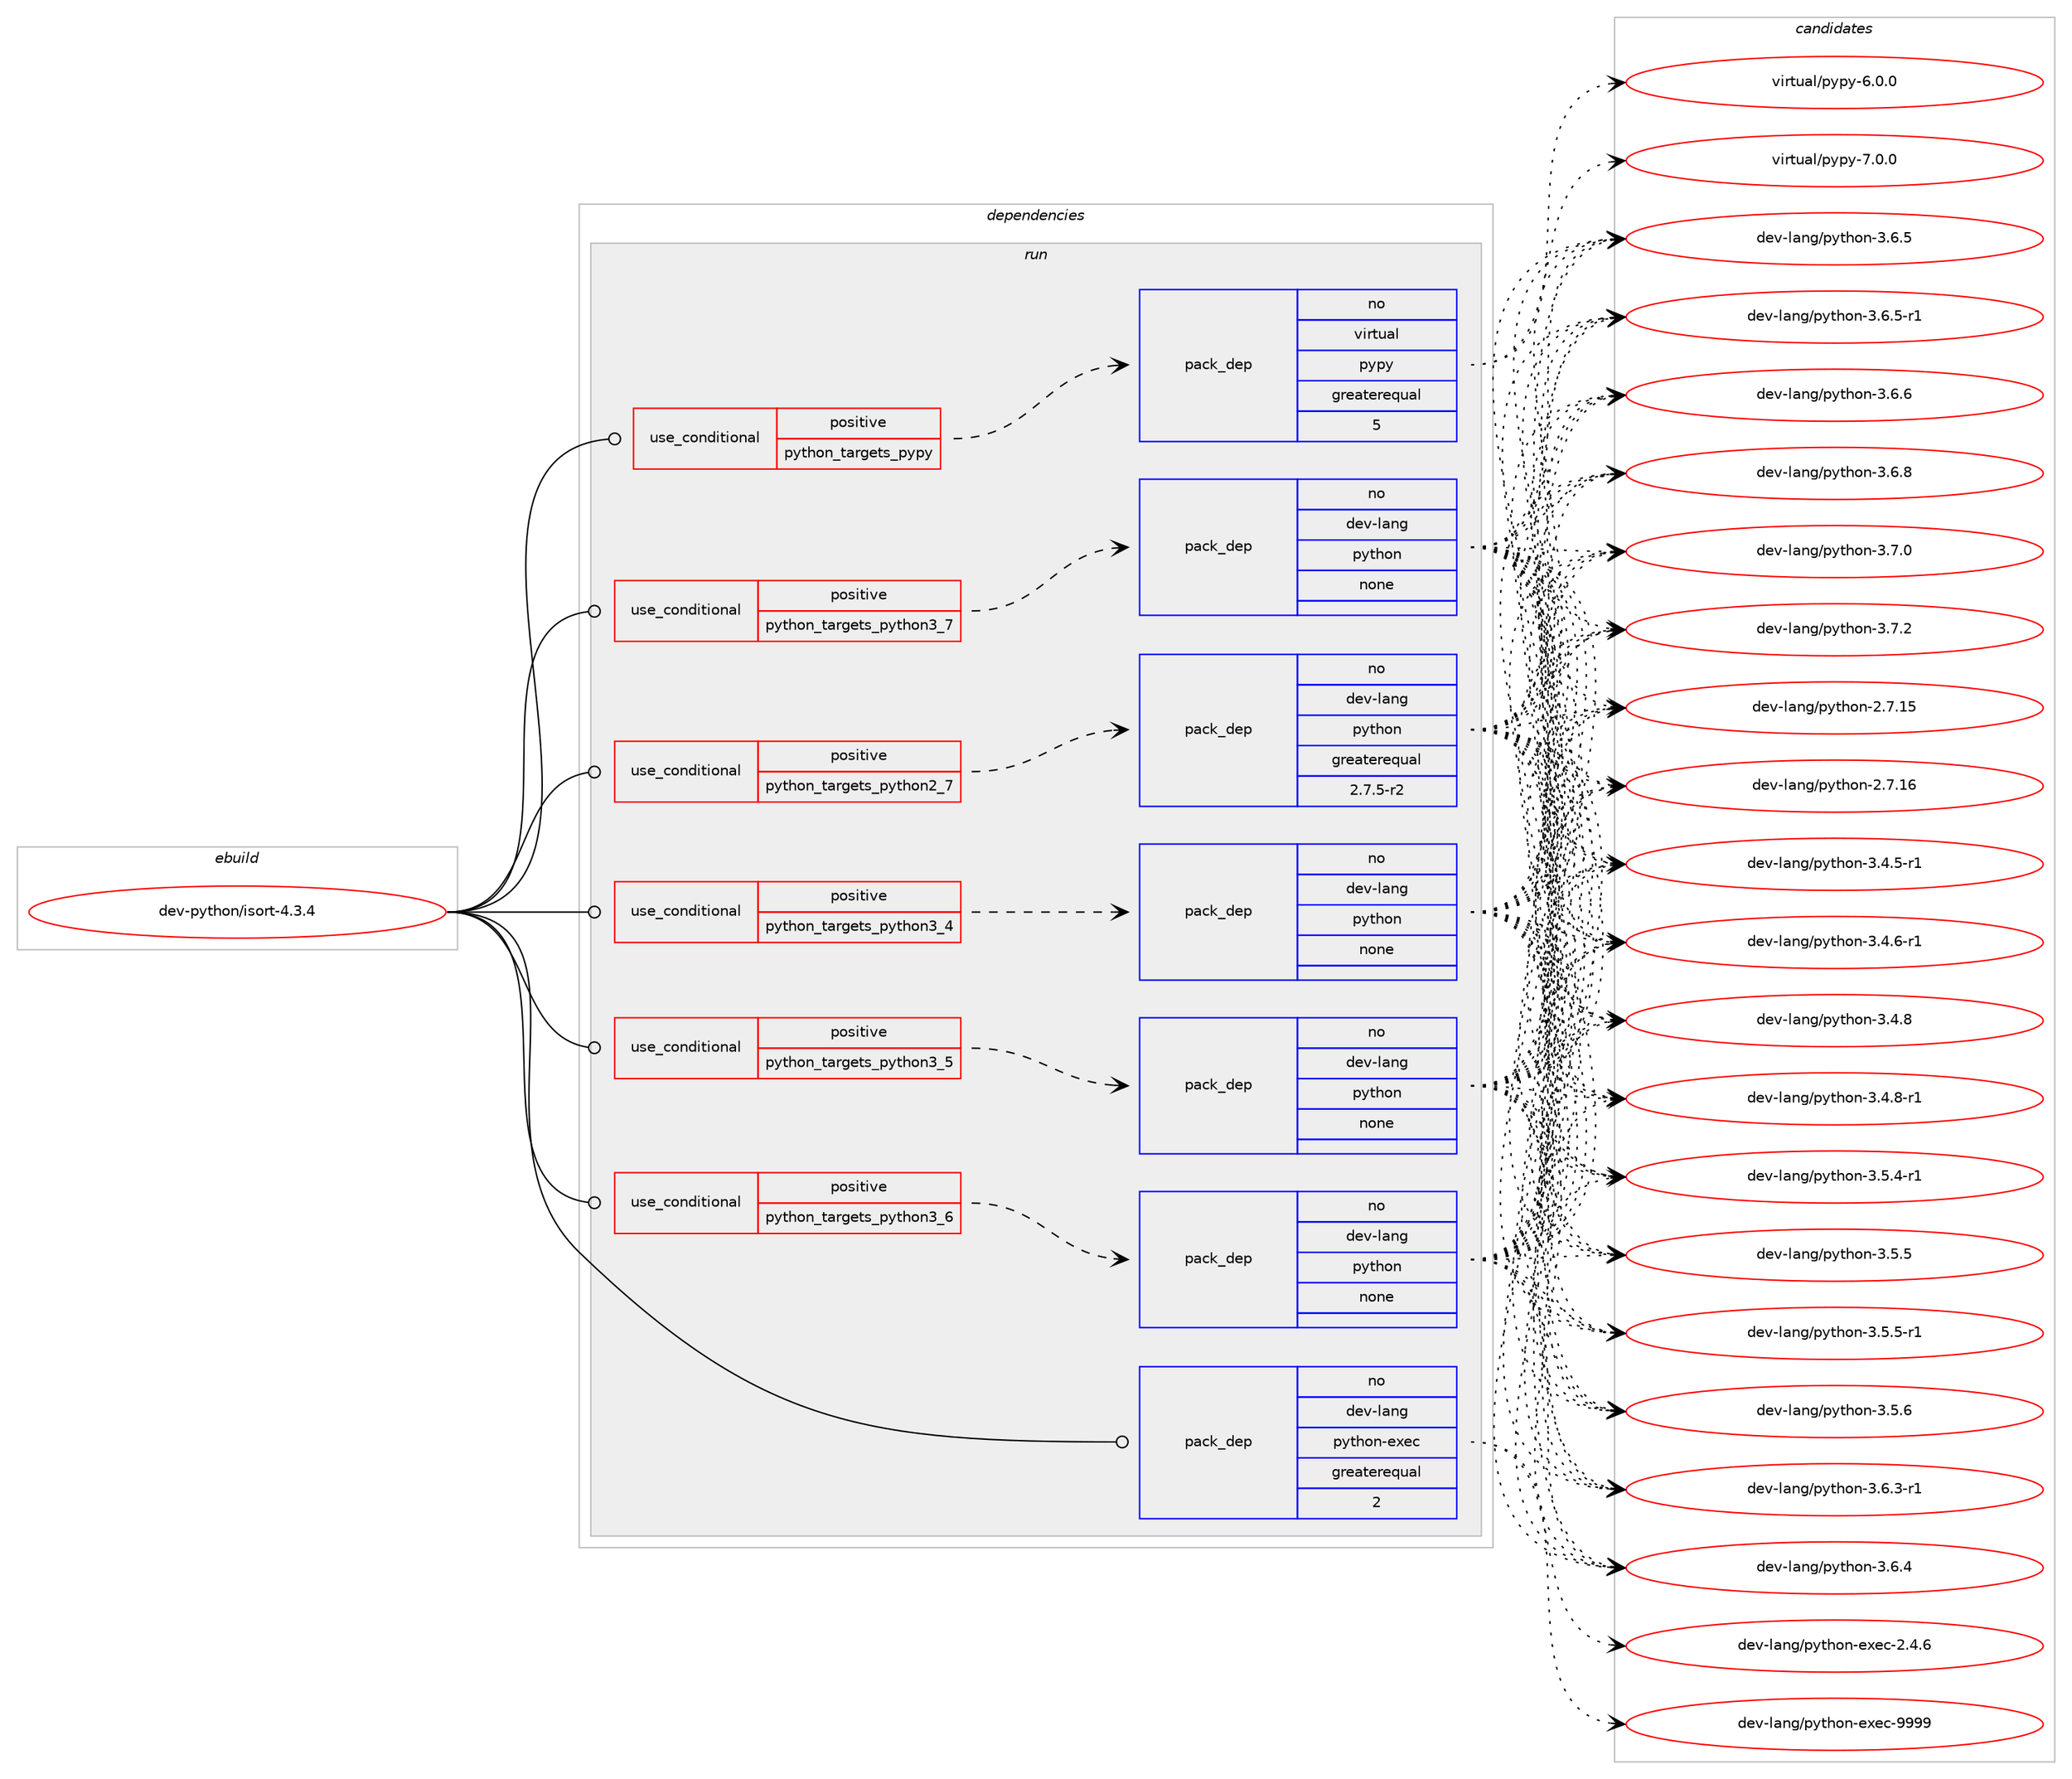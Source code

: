 digraph prolog {

# *************
# Graph options
# *************

newrank=true;
concentrate=true;
compound=true;
graph [rankdir=LR,fontname=Helvetica,fontsize=10,ranksep=1.5];#, ranksep=2.5, nodesep=0.2];
edge  [arrowhead=vee];
node  [fontname=Helvetica,fontsize=10];

# **********
# The ebuild
# **********

subgraph cluster_leftcol {
color=gray;
rank=same;
label=<<i>ebuild</i>>;
id [label="dev-python/isort-4.3.4", color=red, width=4, href="../dev-python/isort-4.3.4.svg"];
}

# ****************
# The dependencies
# ****************

subgraph cluster_midcol {
color=gray;
label=<<i>dependencies</i>>;
subgraph cluster_compile {
fillcolor="#eeeeee";
style=filled;
label=<<i>compile</i>>;
}
subgraph cluster_compileandrun {
fillcolor="#eeeeee";
style=filled;
label=<<i>compile and run</i>>;
}
subgraph cluster_run {
fillcolor="#eeeeee";
style=filled;
label=<<i>run</i>>;
subgraph cond376053 {
dependency1414632 [label=<<TABLE BORDER="0" CELLBORDER="1" CELLSPACING="0" CELLPADDING="4"><TR><TD ROWSPAN="3" CELLPADDING="10">use_conditional</TD></TR><TR><TD>positive</TD></TR><TR><TD>python_targets_pypy</TD></TR></TABLE>>, shape=none, color=red];
subgraph pack1015310 {
dependency1414633 [label=<<TABLE BORDER="0" CELLBORDER="1" CELLSPACING="0" CELLPADDING="4" WIDTH="220"><TR><TD ROWSPAN="6" CELLPADDING="30">pack_dep</TD></TR><TR><TD WIDTH="110">no</TD></TR><TR><TD>virtual</TD></TR><TR><TD>pypy</TD></TR><TR><TD>greaterequal</TD></TR><TR><TD>5</TD></TR></TABLE>>, shape=none, color=blue];
}
dependency1414632:e -> dependency1414633:w [weight=20,style="dashed",arrowhead="vee"];
}
id:e -> dependency1414632:w [weight=20,style="solid",arrowhead="odot"];
subgraph cond376054 {
dependency1414634 [label=<<TABLE BORDER="0" CELLBORDER="1" CELLSPACING="0" CELLPADDING="4"><TR><TD ROWSPAN="3" CELLPADDING="10">use_conditional</TD></TR><TR><TD>positive</TD></TR><TR><TD>python_targets_python2_7</TD></TR></TABLE>>, shape=none, color=red];
subgraph pack1015311 {
dependency1414635 [label=<<TABLE BORDER="0" CELLBORDER="1" CELLSPACING="0" CELLPADDING="4" WIDTH="220"><TR><TD ROWSPAN="6" CELLPADDING="30">pack_dep</TD></TR><TR><TD WIDTH="110">no</TD></TR><TR><TD>dev-lang</TD></TR><TR><TD>python</TD></TR><TR><TD>greaterequal</TD></TR><TR><TD>2.7.5-r2</TD></TR></TABLE>>, shape=none, color=blue];
}
dependency1414634:e -> dependency1414635:w [weight=20,style="dashed",arrowhead="vee"];
}
id:e -> dependency1414634:w [weight=20,style="solid",arrowhead="odot"];
subgraph cond376055 {
dependency1414636 [label=<<TABLE BORDER="0" CELLBORDER="1" CELLSPACING="0" CELLPADDING="4"><TR><TD ROWSPAN="3" CELLPADDING="10">use_conditional</TD></TR><TR><TD>positive</TD></TR><TR><TD>python_targets_python3_4</TD></TR></TABLE>>, shape=none, color=red];
subgraph pack1015312 {
dependency1414637 [label=<<TABLE BORDER="0" CELLBORDER="1" CELLSPACING="0" CELLPADDING="4" WIDTH="220"><TR><TD ROWSPAN="6" CELLPADDING="30">pack_dep</TD></TR><TR><TD WIDTH="110">no</TD></TR><TR><TD>dev-lang</TD></TR><TR><TD>python</TD></TR><TR><TD>none</TD></TR><TR><TD></TD></TR></TABLE>>, shape=none, color=blue];
}
dependency1414636:e -> dependency1414637:w [weight=20,style="dashed",arrowhead="vee"];
}
id:e -> dependency1414636:w [weight=20,style="solid",arrowhead="odot"];
subgraph cond376056 {
dependency1414638 [label=<<TABLE BORDER="0" CELLBORDER="1" CELLSPACING="0" CELLPADDING="4"><TR><TD ROWSPAN="3" CELLPADDING="10">use_conditional</TD></TR><TR><TD>positive</TD></TR><TR><TD>python_targets_python3_5</TD></TR></TABLE>>, shape=none, color=red];
subgraph pack1015313 {
dependency1414639 [label=<<TABLE BORDER="0" CELLBORDER="1" CELLSPACING="0" CELLPADDING="4" WIDTH="220"><TR><TD ROWSPAN="6" CELLPADDING="30">pack_dep</TD></TR><TR><TD WIDTH="110">no</TD></TR><TR><TD>dev-lang</TD></TR><TR><TD>python</TD></TR><TR><TD>none</TD></TR><TR><TD></TD></TR></TABLE>>, shape=none, color=blue];
}
dependency1414638:e -> dependency1414639:w [weight=20,style="dashed",arrowhead="vee"];
}
id:e -> dependency1414638:w [weight=20,style="solid",arrowhead="odot"];
subgraph cond376057 {
dependency1414640 [label=<<TABLE BORDER="0" CELLBORDER="1" CELLSPACING="0" CELLPADDING="4"><TR><TD ROWSPAN="3" CELLPADDING="10">use_conditional</TD></TR><TR><TD>positive</TD></TR><TR><TD>python_targets_python3_6</TD></TR></TABLE>>, shape=none, color=red];
subgraph pack1015314 {
dependency1414641 [label=<<TABLE BORDER="0" CELLBORDER="1" CELLSPACING="0" CELLPADDING="4" WIDTH="220"><TR><TD ROWSPAN="6" CELLPADDING="30">pack_dep</TD></TR><TR><TD WIDTH="110">no</TD></TR><TR><TD>dev-lang</TD></TR><TR><TD>python</TD></TR><TR><TD>none</TD></TR><TR><TD></TD></TR></TABLE>>, shape=none, color=blue];
}
dependency1414640:e -> dependency1414641:w [weight=20,style="dashed",arrowhead="vee"];
}
id:e -> dependency1414640:w [weight=20,style="solid",arrowhead="odot"];
subgraph cond376058 {
dependency1414642 [label=<<TABLE BORDER="0" CELLBORDER="1" CELLSPACING="0" CELLPADDING="4"><TR><TD ROWSPAN="3" CELLPADDING="10">use_conditional</TD></TR><TR><TD>positive</TD></TR><TR><TD>python_targets_python3_7</TD></TR></TABLE>>, shape=none, color=red];
subgraph pack1015315 {
dependency1414643 [label=<<TABLE BORDER="0" CELLBORDER="1" CELLSPACING="0" CELLPADDING="4" WIDTH="220"><TR><TD ROWSPAN="6" CELLPADDING="30">pack_dep</TD></TR><TR><TD WIDTH="110">no</TD></TR><TR><TD>dev-lang</TD></TR><TR><TD>python</TD></TR><TR><TD>none</TD></TR><TR><TD></TD></TR></TABLE>>, shape=none, color=blue];
}
dependency1414642:e -> dependency1414643:w [weight=20,style="dashed",arrowhead="vee"];
}
id:e -> dependency1414642:w [weight=20,style="solid",arrowhead="odot"];
subgraph pack1015316 {
dependency1414644 [label=<<TABLE BORDER="0" CELLBORDER="1" CELLSPACING="0" CELLPADDING="4" WIDTH="220"><TR><TD ROWSPAN="6" CELLPADDING="30">pack_dep</TD></TR><TR><TD WIDTH="110">no</TD></TR><TR><TD>dev-lang</TD></TR><TR><TD>python-exec</TD></TR><TR><TD>greaterequal</TD></TR><TR><TD>2</TD></TR></TABLE>>, shape=none, color=blue];
}
id:e -> dependency1414644:w [weight=20,style="solid",arrowhead="odot"];
}
}

# **************
# The candidates
# **************

subgraph cluster_choices {
rank=same;
color=gray;
label=<<i>candidates</i>>;

subgraph choice1015310 {
color=black;
nodesep=1;
choice1181051141161179710847112121112121455446484648 [label="virtual/pypy-6.0.0", color=red, width=4,href="../virtual/pypy-6.0.0.svg"];
choice1181051141161179710847112121112121455546484648 [label="virtual/pypy-7.0.0", color=red, width=4,href="../virtual/pypy-7.0.0.svg"];
dependency1414633:e -> choice1181051141161179710847112121112121455446484648:w [style=dotted,weight="100"];
dependency1414633:e -> choice1181051141161179710847112121112121455546484648:w [style=dotted,weight="100"];
}
subgraph choice1015311 {
color=black;
nodesep=1;
choice10010111845108971101034711212111610411111045504655464953 [label="dev-lang/python-2.7.15", color=red, width=4,href="../dev-lang/python-2.7.15.svg"];
choice10010111845108971101034711212111610411111045504655464954 [label="dev-lang/python-2.7.16", color=red, width=4,href="../dev-lang/python-2.7.16.svg"];
choice1001011184510897110103471121211161041111104551465246534511449 [label="dev-lang/python-3.4.5-r1", color=red, width=4,href="../dev-lang/python-3.4.5-r1.svg"];
choice1001011184510897110103471121211161041111104551465246544511449 [label="dev-lang/python-3.4.6-r1", color=red, width=4,href="../dev-lang/python-3.4.6-r1.svg"];
choice100101118451089711010347112121116104111110455146524656 [label="dev-lang/python-3.4.8", color=red, width=4,href="../dev-lang/python-3.4.8.svg"];
choice1001011184510897110103471121211161041111104551465246564511449 [label="dev-lang/python-3.4.8-r1", color=red, width=4,href="../dev-lang/python-3.4.8-r1.svg"];
choice1001011184510897110103471121211161041111104551465346524511449 [label="dev-lang/python-3.5.4-r1", color=red, width=4,href="../dev-lang/python-3.5.4-r1.svg"];
choice100101118451089711010347112121116104111110455146534653 [label="dev-lang/python-3.5.5", color=red, width=4,href="../dev-lang/python-3.5.5.svg"];
choice1001011184510897110103471121211161041111104551465346534511449 [label="dev-lang/python-3.5.5-r1", color=red, width=4,href="../dev-lang/python-3.5.5-r1.svg"];
choice100101118451089711010347112121116104111110455146534654 [label="dev-lang/python-3.5.6", color=red, width=4,href="../dev-lang/python-3.5.6.svg"];
choice1001011184510897110103471121211161041111104551465446514511449 [label="dev-lang/python-3.6.3-r1", color=red, width=4,href="../dev-lang/python-3.6.3-r1.svg"];
choice100101118451089711010347112121116104111110455146544652 [label="dev-lang/python-3.6.4", color=red, width=4,href="../dev-lang/python-3.6.4.svg"];
choice100101118451089711010347112121116104111110455146544653 [label="dev-lang/python-3.6.5", color=red, width=4,href="../dev-lang/python-3.6.5.svg"];
choice1001011184510897110103471121211161041111104551465446534511449 [label="dev-lang/python-3.6.5-r1", color=red, width=4,href="../dev-lang/python-3.6.5-r1.svg"];
choice100101118451089711010347112121116104111110455146544654 [label="dev-lang/python-3.6.6", color=red, width=4,href="../dev-lang/python-3.6.6.svg"];
choice100101118451089711010347112121116104111110455146544656 [label="dev-lang/python-3.6.8", color=red, width=4,href="../dev-lang/python-3.6.8.svg"];
choice100101118451089711010347112121116104111110455146554648 [label="dev-lang/python-3.7.0", color=red, width=4,href="../dev-lang/python-3.7.0.svg"];
choice100101118451089711010347112121116104111110455146554650 [label="dev-lang/python-3.7.2", color=red, width=4,href="../dev-lang/python-3.7.2.svg"];
dependency1414635:e -> choice10010111845108971101034711212111610411111045504655464953:w [style=dotted,weight="100"];
dependency1414635:e -> choice10010111845108971101034711212111610411111045504655464954:w [style=dotted,weight="100"];
dependency1414635:e -> choice1001011184510897110103471121211161041111104551465246534511449:w [style=dotted,weight="100"];
dependency1414635:e -> choice1001011184510897110103471121211161041111104551465246544511449:w [style=dotted,weight="100"];
dependency1414635:e -> choice100101118451089711010347112121116104111110455146524656:w [style=dotted,weight="100"];
dependency1414635:e -> choice1001011184510897110103471121211161041111104551465246564511449:w [style=dotted,weight="100"];
dependency1414635:e -> choice1001011184510897110103471121211161041111104551465346524511449:w [style=dotted,weight="100"];
dependency1414635:e -> choice100101118451089711010347112121116104111110455146534653:w [style=dotted,weight="100"];
dependency1414635:e -> choice1001011184510897110103471121211161041111104551465346534511449:w [style=dotted,weight="100"];
dependency1414635:e -> choice100101118451089711010347112121116104111110455146534654:w [style=dotted,weight="100"];
dependency1414635:e -> choice1001011184510897110103471121211161041111104551465446514511449:w [style=dotted,weight="100"];
dependency1414635:e -> choice100101118451089711010347112121116104111110455146544652:w [style=dotted,weight="100"];
dependency1414635:e -> choice100101118451089711010347112121116104111110455146544653:w [style=dotted,weight="100"];
dependency1414635:e -> choice1001011184510897110103471121211161041111104551465446534511449:w [style=dotted,weight="100"];
dependency1414635:e -> choice100101118451089711010347112121116104111110455146544654:w [style=dotted,weight="100"];
dependency1414635:e -> choice100101118451089711010347112121116104111110455146544656:w [style=dotted,weight="100"];
dependency1414635:e -> choice100101118451089711010347112121116104111110455146554648:w [style=dotted,weight="100"];
dependency1414635:e -> choice100101118451089711010347112121116104111110455146554650:w [style=dotted,weight="100"];
}
subgraph choice1015312 {
color=black;
nodesep=1;
choice10010111845108971101034711212111610411111045504655464953 [label="dev-lang/python-2.7.15", color=red, width=4,href="../dev-lang/python-2.7.15.svg"];
choice10010111845108971101034711212111610411111045504655464954 [label="dev-lang/python-2.7.16", color=red, width=4,href="../dev-lang/python-2.7.16.svg"];
choice1001011184510897110103471121211161041111104551465246534511449 [label="dev-lang/python-3.4.5-r1", color=red, width=4,href="../dev-lang/python-3.4.5-r1.svg"];
choice1001011184510897110103471121211161041111104551465246544511449 [label="dev-lang/python-3.4.6-r1", color=red, width=4,href="../dev-lang/python-3.4.6-r1.svg"];
choice100101118451089711010347112121116104111110455146524656 [label="dev-lang/python-3.4.8", color=red, width=4,href="../dev-lang/python-3.4.8.svg"];
choice1001011184510897110103471121211161041111104551465246564511449 [label="dev-lang/python-3.4.8-r1", color=red, width=4,href="../dev-lang/python-3.4.8-r1.svg"];
choice1001011184510897110103471121211161041111104551465346524511449 [label="dev-lang/python-3.5.4-r1", color=red, width=4,href="../dev-lang/python-3.5.4-r1.svg"];
choice100101118451089711010347112121116104111110455146534653 [label="dev-lang/python-3.5.5", color=red, width=4,href="../dev-lang/python-3.5.5.svg"];
choice1001011184510897110103471121211161041111104551465346534511449 [label="dev-lang/python-3.5.5-r1", color=red, width=4,href="../dev-lang/python-3.5.5-r1.svg"];
choice100101118451089711010347112121116104111110455146534654 [label="dev-lang/python-3.5.6", color=red, width=4,href="../dev-lang/python-3.5.6.svg"];
choice1001011184510897110103471121211161041111104551465446514511449 [label="dev-lang/python-3.6.3-r1", color=red, width=4,href="../dev-lang/python-3.6.3-r1.svg"];
choice100101118451089711010347112121116104111110455146544652 [label="dev-lang/python-3.6.4", color=red, width=4,href="../dev-lang/python-3.6.4.svg"];
choice100101118451089711010347112121116104111110455146544653 [label="dev-lang/python-3.6.5", color=red, width=4,href="../dev-lang/python-3.6.5.svg"];
choice1001011184510897110103471121211161041111104551465446534511449 [label="dev-lang/python-3.6.5-r1", color=red, width=4,href="../dev-lang/python-3.6.5-r1.svg"];
choice100101118451089711010347112121116104111110455146544654 [label="dev-lang/python-3.6.6", color=red, width=4,href="../dev-lang/python-3.6.6.svg"];
choice100101118451089711010347112121116104111110455146544656 [label="dev-lang/python-3.6.8", color=red, width=4,href="../dev-lang/python-3.6.8.svg"];
choice100101118451089711010347112121116104111110455146554648 [label="dev-lang/python-3.7.0", color=red, width=4,href="../dev-lang/python-3.7.0.svg"];
choice100101118451089711010347112121116104111110455146554650 [label="dev-lang/python-3.7.2", color=red, width=4,href="../dev-lang/python-3.7.2.svg"];
dependency1414637:e -> choice10010111845108971101034711212111610411111045504655464953:w [style=dotted,weight="100"];
dependency1414637:e -> choice10010111845108971101034711212111610411111045504655464954:w [style=dotted,weight="100"];
dependency1414637:e -> choice1001011184510897110103471121211161041111104551465246534511449:w [style=dotted,weight="100"];
dependency1414637:e -> choice1001011184510897110103471121211161041111104551465246544511449:w [style=dotted,weight="100"];
dependency1414637:e -> choice100101118451089711010347112121116104111110455146524656:w [style=dotted,weight="100"];
dependency1414637:e -> choice1001011184510897110103471121211161041111104551465246564511449:w [style=dotted,weight="100"];
dependency1414637:e -> choice1001011184510897110103471121211161041111104551465346524511449:w [style=dotted,weight="100"];
dependency1414637:e -> choice100101118451089711010347112121116104111110455146534653:w [style=dotted,weight="100"];
dependency1414637:e -> choice1001011184510897110103471121211161041111104551465346534511449:w [style=dotted,weight="100"];
dependency1414637:e -> choice100101118451089711010347112121116104111110455146534654:w [style=dotted,weight="100"];
dependency1414637:e -> choice1001011184510897110103471121211161041111104551465446514511449:w [style=dotted,weight="100"];
dependency1414637:e -> choice100101118451089711010347112121116104111110455146544652:w [style=dotted,weight="100"];
dependency1414637:e -> choice100101118451089711010347112121116104111110455146544653:w [style=dotted,weight="100"];
dependency1414637:e -> choice1001011184510897110103471121211161041111104551465446534511449:w [style=dotted,weight="100"];
dependency1414637:e -> choice100101118451089711010347112121116104111110455146544654:w [style=dotted,weight="100"];
dependency1414637:e -> choice100101118451089711010347112121116104111110455146544656:w [style=dotted,weight="100"];
dependency1414637:e -> choice100101118451089711010347112121116104111110455146554648:w [style=dotted,weight="100"];
dependency1414637:e -> choice100101118451089711010347112121116104111110455146554650:w [style=dotted,weight="100"];
}
subgraph choice1015313 {
color=black;
nodesep=1;
choice10010111845108971101034711212111610411111045504655464953 [label="dev-lang/python-2.7.15", color=red, width=4,href="../dev-lang/python-2.7.15.svg"];
choice10010111845108971101034711212111610411111045504655464954 [label="dev-lang/python-2.7.16", color=red, width=4,href="../dev-lang/python-2.7.16.svg"];
choice1001011184510897110103471121211161041111104551465246534511449 [label="dev-lang/python-3.4.5-r1", color=red, width=4,href="../dev-lang/python-3.4.5-r1.svg"];
choice1001011184510897110103471121211161041111104551465246544511449 [label="dev-lang/python-3.4.6-r1", color=red, width=4,href="../dev-lang/python-3.4.6-r1.svg"];
choice100101118451089711010347112121116104111110455146524656 [label="dev-lang/python-3.4.8", color=red, width=4,href="../dev-lang/python-3.4.8.svg"];
choice1001011184510897110103471121211161041111104551465246564511449 [label="dev-lang/python-3.4.8-r1", color=red, width=4,href="../dev-lang/python-3.4.8-r1.svg"];
choice1001011184510897110103471121211161041111104551465346524511449 [label="dev-lang/python-3.5.4-r1", color=red, width=4,href="../dev-lang/python-3.5.4-r1.svg"];
choice100101118451089711010347112121116104111110455146534653 [label="dev-lang/python-3.5.5", color=red, width=4,href="../dev-lang/python-3.5.5.svg"];
choice1001011184510897110103471121211161041111104551465346534511449 [label="dev-lang/python-3.5.5-r1", color=red, width=4,href="../dev-lang/python-3.5.5-r1.svg"];
choice100101118451089711010347112121116104111110455146534654 [label="dev-lang/python-3.5.6", color=red, width=4,href="../dev-lang/python-3.5.6.svg"];
choice1001011184510897110103471121211161041111104551465446514511449 [label="dev-lang/python-3.6.3-r1", color=red, width=4,href="../dev-lang/python-3.6.3-r1.svg"];
choice100101118451089711010347112121116104111110455146544652 [label="dev-lang/python-3.6.4", color=red, width=4,href="../dev-lang/python-3.6.4.svg"];
choice100101118451089711010347112121116104111110455146544653 [label="dev-lang/python-3.6.5", color=red, width=4,href="../dev-lang/python-3.6.5.svg"];
choice1001011184510897110103471121211161041111104551465446534511449 [label="dev-lang/python-3.6.5-r1", color=red, width=4,href="../dev-lang/python-3.6.5-r1.svg"];
choice100101118451089711010347112121116104111110455146544654 [label="dev-lang/python-3.6.6", color=red, width=4,href="../dev-lang/python-3.6.6.svg"];
choice100101118451089711010347112121116104111110455146544656 [label="dev-lang/python-3.6.8", color=red, width=4,href="../dev-lang/python-3.6.8.svg"];
choice100101118451089711010347112121116104111110455146554648 [label="dev-lang/python-3.7.0", color=red, width=4,href="../dev-lang/python-3.7.0.svg"];
choice100101118451089711010347112121116104111110455146554650 [label="dev-lang/python-3.7.2", color=red, width=4,href="../dev-lang/python-3.7.2.svg"];
dependency1414639:e -> choice10010111845108971101034711212111610411111045504655464953:w [style=dotted,weight="100"];
dependency1414639:e -> choice10010111845108971101034711212111610411111045504655464954:w [style=dotted,weight="100"];
dependency1414639:e -> choice1001011184510897110103471121211161041111104551465246534511449:w [style=dotted,weight="100"];
dependency1414639:e -> choice1001011184510897110103471121211161041111104551465246544511449:w [style=dotted,weight="100"];
dependency1414639:e -> choice100101118451089711010347112121116104111110455146524656:w [style=dotted,weight="100"];
dependency1414639:e -> choice1001011184510897110103471121211161041111104551465246564511449:w [style=dotted,weight="100"];
dependency1414639:e -> choice1001011184510897110103471121211161041111104551465346524511449:w [style=dotted,weight="100"];
dependency1414639:e -> choice100101118451089711010347112121116104111110455146534653:w [style=dotted,weight="100"];
dependency1414639:e -> choice1001011184510897110103471121211161041111104551465346534511449:w [style=dotted,weight="100"];
dependency1414639:e -> choice100101118451089711010347112121116104111110455146534654:w [style=dotted,weight="100"];
dependency1414639:e -> choice1001011184510897110103471121211161041111104551465446514511449:w [style=dotted,weight="100"];
dependency1414639:e -> choice100101118451089711010347112121116104111110455146544652:w [style=dotted,weight="100"];
dependency1414639:e -> choice100101118451089711010347112121116104111110455146544653:w [style=dotted,weight="100"];
dependency1414639:e -> choice1001011184510897110103471121211161041111104551465446534511449:w [style=dotted,weight="100"];
dependency1414639:e -> choice100101118451089711010347112121116104111110455146544654:w [style=dotted,weight="100"];
dependency1414639:e -> choice100101118451089711010347112121116104111110455146544656:w [style=dotted,weight="100"];
dependency1414639:e -> choice100101118451089711010347112121116104111110455146554648:w [style=dotted,weight="100"];
dependency1414639:e -> choice100101118451089711010347112121116104111110455146554650:w [style=dotted,weight="100"];
}
subgraph choice1015314 {
color=black;
nodesep=1;
choice10010111845108971101034711212111610411111045504655464953 [label="dev-lang/python-2.7.15", color=red, width=4,href="../dev-lang/python-2.7.15.svg"];
choice10010111845108971101034711212111610411111045504655464954 [label="dev-lang/python-2.7.16", color=red, width=4,href="../dev-lang/python-2.7.16.svg"];
choice1001011184510897110103471121211161041111104551465246534511449 [label="dev-lang/python-3.4.5-r1", color=red, width=4,href="../dev-lang/python-3.4.5-r1.svg"];
choice1001011184510897110103471121211161041111104551465246544511449 [label="dev-lang/python-3.4.6-r1", color=red, width=4,href="../dev-lang/python-3.4.6-r1.svg"];
choice100101118451089711010347112121116104111110455146524656 [label="dev-lang/python-3.4.8", color=red, width=4,href="../dev-lang/python-3.4.8.svg"];
choice1001011184510897110103471121211161041111104551465246564511449 [label="dev-lang/python-3.4.8-r1", color=red, width=4,href="../dev-lang/python-3.4.8-r1.svg"];
choice1001011184510897110103471121211161041111104551465346524511449 [label="dev-lang/python-3.5.4-r1", color=red, width=4,href="../dev-lang/python-3.5.4-r1.svg"];
choice100101118451089711010347112121116104111110455146534653 [label="dev-lang/python-3.5.5", color=red, width=4,href="../dev-lang/python-3.5.5.svg"];
choice1001011184510897110103471121211161041111104551465346534511449 [label="dev-lang/python-3.5.5-r1", color=red, width=4,href="../dev-lang/python-3.5.5-r1.svg"];
choice100101118451089711010347112121116104111110455146534654 [label="dev-lang/python-3.5.6", color=red, width=4,href="../dev-lang/python-3.5.6.svg"];
choice1001011184510897110103471121211161041111104551465446514511449 [label="dev-lang/python-3.6.3-r1", color=red, width=4,href="../dev-lang/python-3.6.3-r1.svg"];
choice100101118451089711010347112121116104111110455146544652 [label="dev-lang/python-3.6.4", color=red, width=4,href="../dev-lang/python-3.6.4.svg"];
choice100101118451089711010347112121116104111110455146544653 [label="dev-lang/python-3.6.5", color=red, width=4,href="../dev-lang/python-3.6.5.svg"];
choice1001011184510897110103471121211161041111104551465446534511449 [label="dev-lang/python-3.6.5-r1", color=red, width=4,href="../dev-lang/python-3.6.5-r1.svg"];
choice100101118451089711010347112121116104111110455146544654 [label="dev-lang/python-3.6.6", color=red, width=4,href="../dev-lang/python-3.6.6.svg"];
choice100101118451089711010347112121116104111110455146544656 [label="dev-lang/python-3.6.8", color=red, width=4,href="../dev-lang/python-3.6.8.svg"];
choice100101118451089711010347112121116104111110455146554648 [label="dev-lang/python-3.7.0", color=red, width=4,href="../dev-lang/python-3.7.0.svg"];
choice100101118451089711010347112121116104111110455146554650 [label="dev-lang/python-3.7.2", color=red, width=4,href="../dev-lang/python-3.7.2.svg"];
dependency1414641:e -> choice10010111845108971101034711212111610411111045504655464953:w [style=dotted,weight="100"];
dependency1414641:e -> choice10010111845108971101034711212111610411111045504655464954:w [style=dotted,weight="100"];
dependency1414641:e -> choice1001011184510897110103471121211161041111104551465246534511449:w [style=dotted,weight="100"];
dependency1414641:e -> choice1001011184510897110103471121211161041111104551465246544511449:w [style=dotted,weight="100"];
dependency1414641:e -> choice100101118451089711010347112121116104111110455146524656:w [style=dotted,weight="100"];
dependency1414641:e -> choice1001011184510897110103471121211161041111104551465246564511449:w [style=dotted,weight="100"];
dependency1414641:e -> choice1001011184510897110103471121211161041111104551465346524511449:w [style=dotted,weight="100"];
dependency1414641:e -> choice100101118451089711010347112121116104111110455146534653:w [style=dotted,weight="100"];
dependency1414641:e -> choice1001011184510897110103471121211161041111104551465346534511449:w [style=dotted,weight="100"];
dependency1414641:e -> choice100101118451089711010347112121116104111110455146534654:w [style=dotted,weight="100"];
dependency1414641:e -> choice1001011184510897110103471121211161041111104551465446514511449:w [style=dotted,weight="100"];
dependency1414641:e -> choice100101118451089711010347112121116104111110455146544652:w [style=dotted,weight="100"];
dependency1414641:e -> choice100101118451089711010347112121116104111110455146544653:w [style=dotted,weight="100"];
dependency1414641:e -> choice1001011184510897110103471121211161041111104551465446534511449:w [style=dotted,weight="100"];
dependency1414641:e -> choice100101118451089711010347112121116104111110455146544654:w [style=dotted,weight="100"];
dependency1414641:e -> choice100101118451089711010347112121116104111110455146544656:w [style=dotted,weight="100"];
dependency1414641:e -> choice100101118451089711010347112121116104111110455146554648:w [style=dotted,weight="100"];
dependency1414641:e -> choice100101118451089711010347112121116104111110455146554650:w [style=dotted,weight="100"];
}
subgraph choice1015315 {
color=black;
nodesep=1;
choice10010111845108971101034711212111610411111045504655464953 [label="dev-lang/python-2.7.15", color=red, width=4,href="../dev-lang/python-2.7.15.svg"];
choice10010111845108971101034711212111610411111045504655464954 [label="dev-lang/python-2.7.16", color=red, width=4,href="../dev-lang/python-2.7.16.svg"];
choice1001011184510897110103471121211161041111104551465246534511449 [label="dev-lang/python-3.4.5-r1", color=red, width=4,href="../dev-lang/python-3.4.5-r1.svg"];
choice1001011184510897110103471121211161041111104551465246544511449 [label="dev-lang/python-3.4.6-r1", color=red, width=4,href="../dev-lang/python-3.4.6-r1.svg"];
choice100101118451089711010347112121116104111110455146524656 [label="dev-lang/python-3.4.8", color=red, width=4,href="../dev-lang/python-3.4.8.svg"];
choice1001011184510897110103471121211161041111104551465246564511449 [label="dev-lang/python-3.4.8-r1", color=red, width=4,href="../dev-lang/python-3.4.8-r1.svg"];
choice1001011184510897110103471121211161041111104551465346524511449 [label="dev-lang/python-3.5.4-r1", color=red, width=4,href="../dev-lang/python-3.5.4-r1.svg"];
choice100101118451089711010347112121116104111110455146534653 [label="dev-lang/python-3.5.5", color=red, width=4,href="../dev-lang/python-3.5.5.svg"];
choice1001011184510897110103471121211161041111104551465346534511449 [label="dev-lang/python-3.5.5-r1", color=red, width=4,href="../dev-lang/python-3.5.5-r1.svg"];
choice100101118451089711010347112121116104111110455146534654 [label="dev-lang/python-3.5.6", color=red, width=4,href="../dev-lang/python-3.5.6.svg"];
choice1001011184510897110103471121211161041111104551465446514511449 [label="dev-lang/python-3.6.3-r1", color=red, width=4,href="../dev-lang/python-3.6.3-r1.svg"];
choice100101118451089711010347112121116104111110455146544652 [label="dev-lang/python-3.6.4", color=red, width=4,href="../dev-lang/python-3.6.4.svg"];
choice100101118451089711010347112121116104111110455146544653 [label="dev-lang/python-3.6.5", color=red, width=4,href="../dev-lang/python-3.6.5.svg"];
choice1001011184510897110103471121211161041111104551465446534511449 [label="dev-lang/python-3.6.5-r1", color=red, width=4,href="../dev-lang/python-3.6.5-r1.svg"];
choice100101118451089711010347112121116104111110455146544654 [label="dev-lang/python-3.6.6", color=red, width=4,href="../dev-lang/python-3.6.6.svg"];
choice100101118451089711010347112121116104111110455146544656 [label="dev-lang/python-3.6.8", color=red, width=4,href="../dev-lang/python-3.6.8.svg"];
choice100101118451089711010347112121116104111110455146554648 [label="dev-lang/python-3.7.0", color=red, width=4,href="../dev-lang/python-3.7.0.svg"];
choice100101118451089711010347112121116104111110455146554650 [label="dev-lang/python-3.7.2", color=red, width=4,href="../dev-lang/python-3.7.2.svg"];
dependency1414643:e -> choice10010111845108971101034711212111610411111045504655464953:w [style=dotted,weight="100"];
dependency1414643:e -> choice10010111845108971101034711212111610411111045504655464954:w [style=dotted,weight="100"];
dependency1414643:e -> choice1001011184510897110103471121211161041111104551465246534511449:w [style=dotted,weight="100"];
dependency1414643:e -> choice1001011184510897110103471121211161041111104551465246544511449:w [style=dotted,weight="100"];
dependency1414643:e -> choice100101118451089711010347112121116104111110455146524656:w [style=dotted,weight="100"];
dependency1414643:e -> choice1001011184510897110103471121211161041111104551465246564511449:w [style=dotted,weight="100"];
dependency1414643:e -> choice1001011184510897110103471121211161041111104551465346524511449:w [style=dotted,weight="100"];
dependency1414643:e -> choice100101118451089711010347112121116104111110455146534653:w [style=dotted,weight="100"];
dependency1414643:e -> choice1001011184510897110103471121211161041111104551465346534511449:w [style=dotted,weight="100"];
dependency1414643:e -> choice100101118451089711010347112121116104111110455146534654:w [style=dotted,weight="100"];
dependency1414643:e -> choice1001011184510897110103471121211161041111104551465446514511449:w [style=dotted,weight="100"];
dependency1414643:e -> choice100101118451089711010347112121116104111110455146544652:w [style=dotted,weight="100"];
dependency1414643:e -> choice100101118451089711010347112121116104111110455146544653:w [style=dotted,weight="100"];
dependency1414643:e -> choice1001011184510897110103471121211161041111104551465446534511449:w [style=dotted,weight="100"];
dependency1414643:e -> choice100101118451089711010347112121116104111110455146544654:w [style=dotted,weight="100"];
dependency1414643:e -> choice100101118451089711010347112121116104111110455146544656:w [style=dotted,weight="100"];
dependency1414643:e -> choice100101118451089711010347112121116104111110455146554648:w [style=dotted,weight="100"];
dependency1414643:e -> choice100101118451089711010347112121116104111110455146554650:w [style=dotted,weight="100"];
}
subgraph choice1015316 {
color=black;
nodesep=1;
choice1001011184510897110103471121211161041111104510112010199455046524654 [label="dev-lang/python-exec-2.4.6", color=red, width=4,href="../dev-lang/python-exec-2.4.6.svg"];
choice10010111845108971101034711212111610411111045101120101994557575757 [label="dev-lang/python-exec-9999", color=red, width=4,href="../dev-lang/python-exec-9999.svg"];
dependency1414644:e -> choice1001011184510897110103471121211161041111104510112010199455046524654:w [style=dotted,weight="100"];
dependency1414644:e -> choice10010111845108971101034711212111610411111045101120101994557575757:w [style=dotted,weight="100"];
}
}

}
